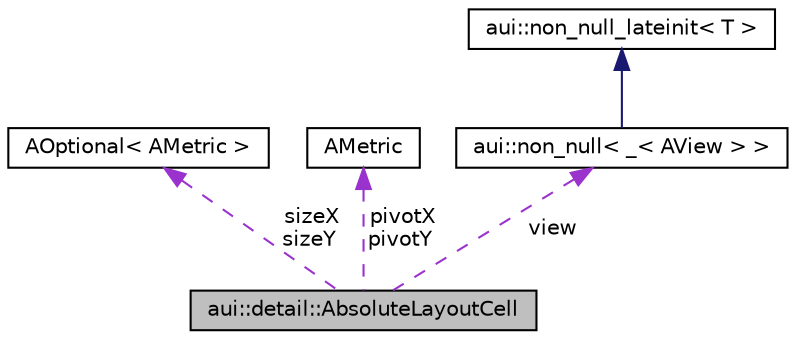 digraph "aui::detail::AbsoluteLayoutCell"
{
 // LATEX_PDF_SIZE
  edge [fontname="Helvetica",fontsize="10",labelfontname="Helvetica",labelfontsize="10"];
  node [fontname="Helvetica",fontsize="10",shape=record];
  Node1 [label="aui::detail::AbsoluteLayoutCell",height=0.2,width=0.4,color="black", fillcolor="grey75", style="filled", fontcolor="black",tooltip=" "];
  Node2 -> Node1 [dir="back",color="darkorchid3",fontsize="10",style="dashed",label=" sizeX\nsizeY" ,fontname="Helvetica"];
  Node2 [label="AOptional\< AMetric \>",height=0.2,width=0.4,color="black", fillcolor="white", style="filled",URL="$classAOptional.html",tooltip=" "];
  Node3 -> Node1 [dir="back",color="darkorchid3",fontsize="10",style="dashed",label=" pivotX\npivotY" ,fontname="Helvetica"];
  Node3 [label="AMetric",height=0.2,width=0.4,color="black", fillcolor="white", style="filled",URL="$classAMetric.html",tooltip="Stores dimensions in scalable units (dp, pt, etc...)."];
  Node4 -> Node1 [dir="back",color="darkorchid3",fontsize="10",style="dashed",label=" view" ,fontname="Helvetica"];
  Node4 [label="aui::non_null\< _\< AView \> \>",height=0.2,width=0.4,color="black", fillcolor="white", style="filled",URL="$structaui_1_1non__null.html",tooltip=" "];
  Node5 -> Node4 [dir="back",color="midnightblue",fontsize="10",style="solid",fontname="Helvetica"];
  Node5 [label="aui::non_null_lateinit\< T \>",height=0.2,width=0.4,color="black", fillcolor="white", style="filled",URL="$structaui_1_1non__null__lateinit.html",tooltip=" "];
}
